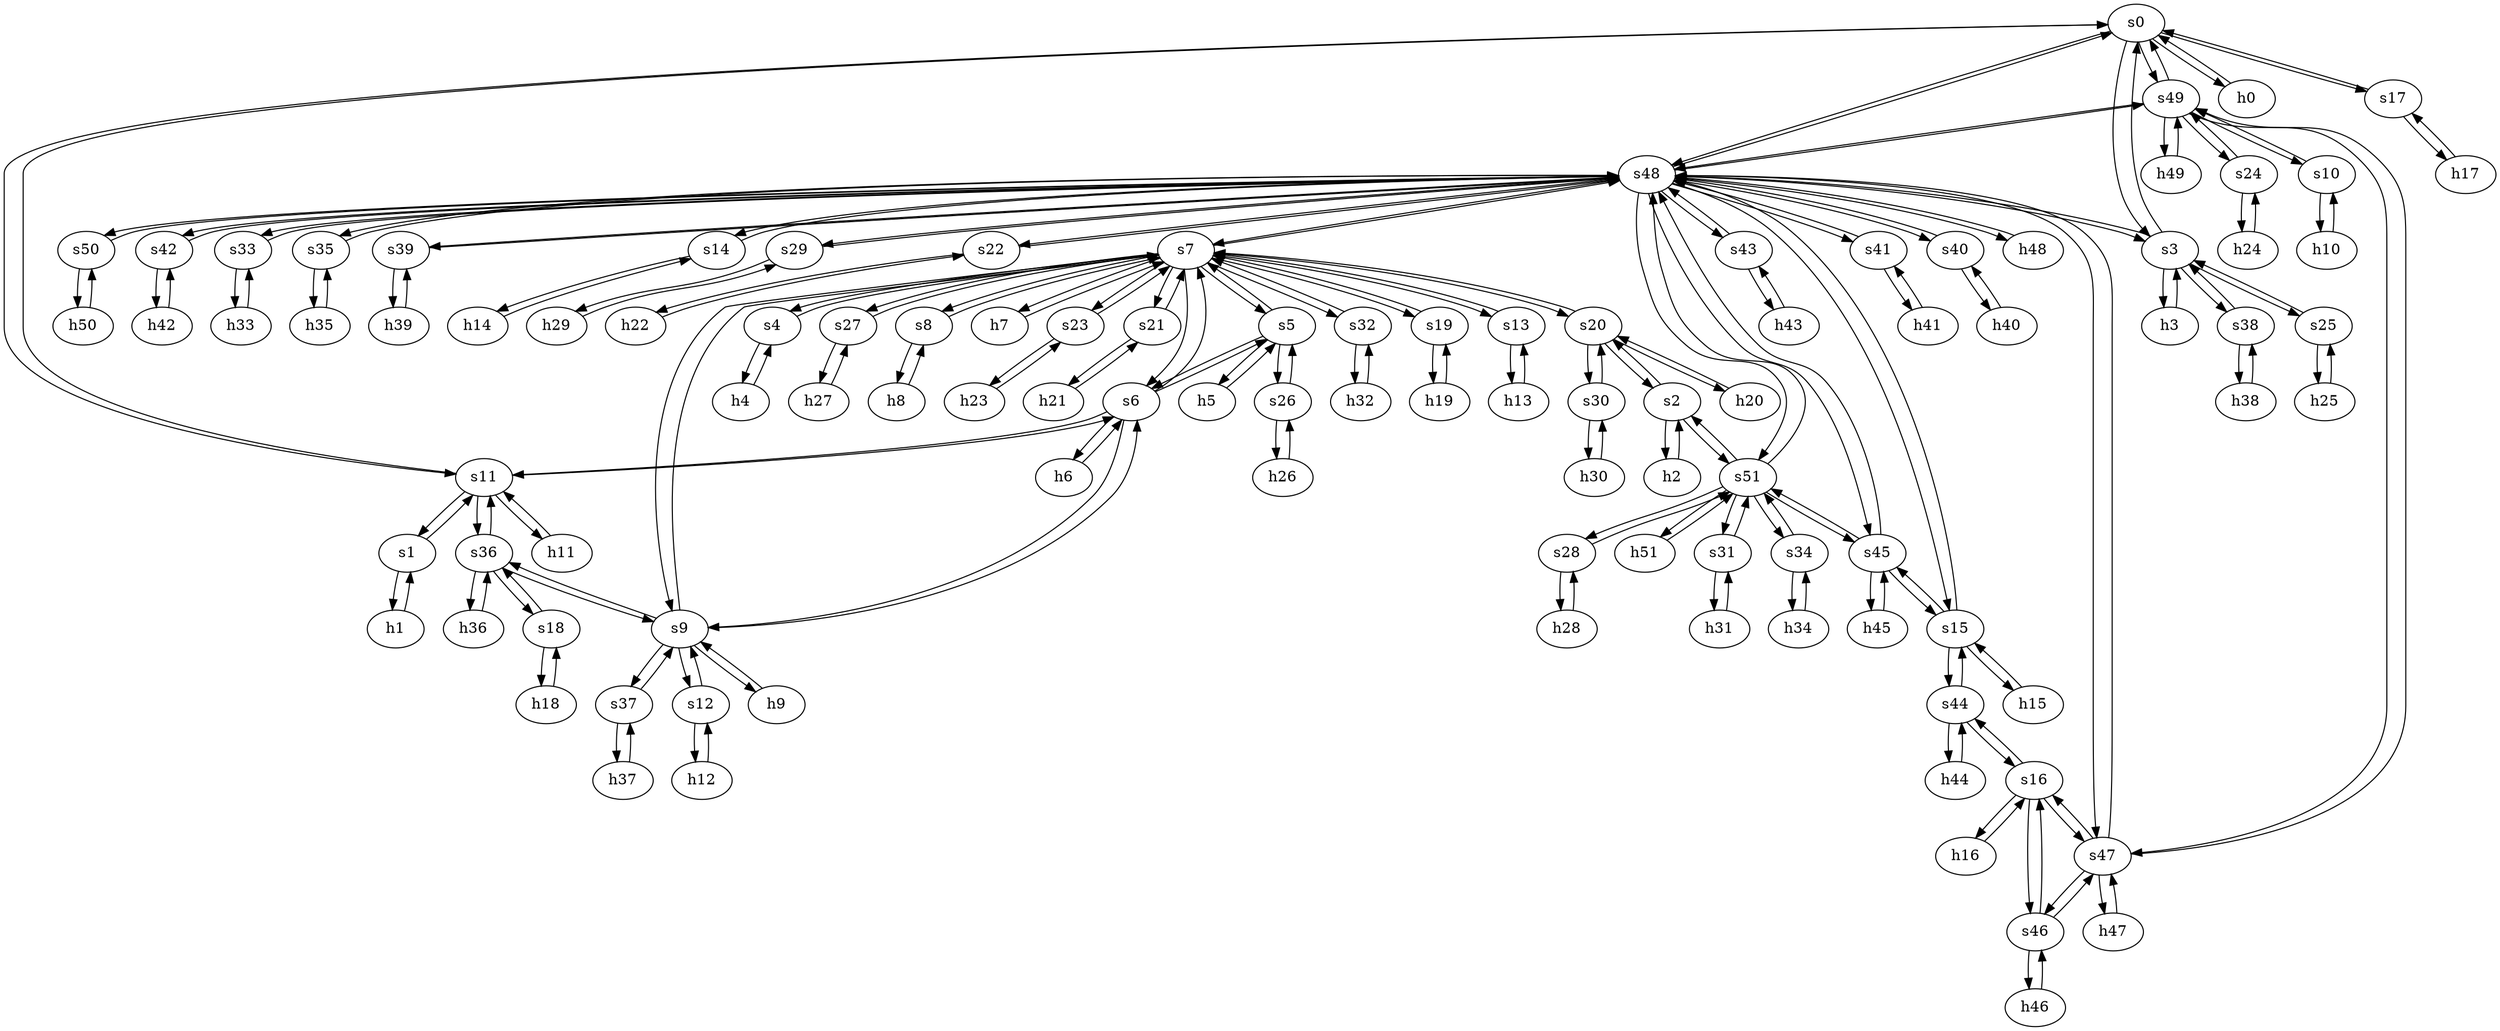 strict digraph CESNET {
	s0	 [id=0,
		type=switch];
	s49	 [id=49,
		type=switch];
	s0 -> s49	 [capacity="1Gbps",
		cost=1,
		dst_port=2,
		src_port=6];
	s48	 [id=48,
		type=switch];
	s0 -> s48	 [capacity="1Gbps",
		cost=1,
		dst_port=2,
		src_port=2];
	s11	 [id=11,
		type=switch];
	s0 -> s11	 [capacity="1Gbps",
		cost=1,
		dst_port=2,
		src_port=5];
	s3	 [id=3,
		type=switch];
	s0 -> s3	 [capacity="1Gbps",
		cost=1,
		dst_port=2,
		src_port=4];
	h0	 [ip="111.0.0.0",
		mac="00:00:00:00:0:0",
		type=host];
	s0 -> h0	 [capacity="1Gbps",
		cost=1,
		dst_port=1,
		src_port=1];
	s17	 [id=17,
		type=switch];
	s0 -> s17	 [capacity="1Gbps",
		cost=1,
		dst_port=2,
		src_port=3];
	s7	 [id=7,
		type=switch];
	s21	 [id=21,
		type=switch];
	s7 -> s21	 [capacity="1Gbps",
		cost=1,
		dst_port=2,
		src_port=12];
	s5	 [id=5,
		type=switch];
	s7 -> s5	 [capacity="1Gbps",
		cost=1,
		dst_port=4,
		src_port=3];
	s7 -> s48	 [capacity="1Gbps",
		cost=1,
		dst_port=4,
		src_port=9];
	s6	 [id=6,
		type=switch];
	s7 -> s6	 [capacity="1Gbps",
		cost=1,
		dst_port=5,
		src_port=4];
	s32	 [id=32,
		type=switch];
	s7 -> s32	 [capacity="1Gbps",
		cost=1,
		dst_port=2,
		src_port=5];
	s19	 [id=19,
		type=switch];
	s7 -> s19	 [capacity="1Gbps",
		cost=1,
		dst_port=2,
		src_port=10];
	s13	 [id=13,
		type=switch];
	s7 -> s13	 [capacity="1Gbps",
		cost=1,
		dst_port=2,
		src_port=8];
	s20	 [id=20,
		type=switch];
	s7 -> s20	 [capacity="1Gbps",
		cost=1,
		dst_port=3,
		src_port=11];
	s4	 [id=4,
		type=switch];
	s7 -> s4	 [capacity="1Gbps",
		cost=1,
		dst_port=2,
		src_port=2];
	s27	 [id=27,
		type=switch];
	s7 -> s27	 [capacity="1Gbps",
		cost=1,
		dst_port=2,
		src_port=14];
	s8	 [id=8,
		type=switch];
	s7 -> s8	 [capacity="1Gbps",
		cost=1,
		dst_port=2,
		src_port=6];
	h7	 [ip="111.0.7.7",
		mac="00:00:00:00:7:7",
		type=host];
	s7 -> h7	 [capacity="1Gbps",
		cost=1,
		dst_port=1,
		src_port=1];
	s9	 [id=9,
		type=switch];
	s7 -> s9	 [capacity="1Gbps",
		cost=1,
		dst_port=3,
		src_port=7];
	s23	 [id=23,
		type=switch];
	s7 -> s23	 [capacity="1Gbps",
		cost=1,
		dst_port=2,
		src_port=13];
	h20	 [ip="111.0.20.20",
		mac="00:00:00:00:20:20",
		type=host];
	h20 -> s20	 [capacity="1Gbps",
		cost=1,
		dst_port=1,
		src_port=1];
	h47	 [ip="111.0.47.47",
		mac="00:00:00:00:47:47",
		type=host];
	s47	 [id=47,
		type=switch];
	h47 -> s47	 [capacity="1Gbps",
		cost=1,
		dst_port=1,
		src_port=1];
	h46	 [ip="111.0.46.46",
		mac="00:00:00:00:46:46",
		type=host];
	s46	 [id=46,
		type=switch];
	h46 -> s46	 [capacity="1Gbps",
		cost=1,
		dst_port=1,
		src_port=1];
	h45	 [ip="111.0.45.45",
		mac="00:00:00:00:45:45",
		type=host];
	s45	 [id=45,
		type=switch];
	h45 -> s45	 [capacity="1Gbps",
		cost=1,
		dst_port=1,
		src_port=1];
	h44	 [ip="111.0.44.44",
		mac="00:00:00:00:44:44",
		type=host];
	s44	 [id=44,
		type=switch];
	h44 -> s44	 [capacity="1Gbps",
		cost=1,
		dst_port=1,
		src_port=1];
	h43	 [ip="111.0.43.43",
		mac="00:00:00:00:43:43",
		type=host];
	s43	 [id=43,
		type=switch];
	h43 -> s43	 [capacity="1Gbps",
		cost=1,
		dst_port=1,
		src_port=1];
	s5 -> s6	 [capacity="1Gbps",
		cost=1,
		dst_port=2,
		src_port=3];
	h5	 [ip="111.0.5.5",
		mac="00:00:00:00:5:5",
		type=host];
	s5 -> h5	 [capacity="1Gbps",
		cost=1,
		dst_port=1,
		src_port=1];
	s5 -> s7	 [capacity="1Gbps",
		cost=1,
		dst_port=3,
		src_port=4];
	s26	 [id=26,
		type=switch];
	s5 -> s26	 [capacity="1Gbps",
		cost=1,
		dst_port=2,
		src_port=2];
	h41	 [ip="111.0.41.41",
		mac="00:00:00:00:41:41",
		type=host];
	s41	 [id=41,
		type=switch];
	h41 -> s41	 [capacity="1Gbps",
		cost=1,
		dst_port=1,
		src_port=1];
	h40	 [ip="111.0.40.40",
		mac="00:00:00:00:40:40",
		type=host];
	s40	 [id=40,
		type=switch];
	h40 -> s40	 [capacity="1Gbps",
		cost=1,
		dst_port=1,
		src_port=1];
	h4	 [ip="111.0.4.4",
		mac="00:00:00:00:4:4",
		type=host];
	s4 -> h4	 [capacity="1Gbps",
		cost=1,
		dst_port=1,
		src_port=1];
	s4 -> s7	 [capacity="1Gbps",
		cost=1,
		dst_port=2,
		src_port=2];
	h49	 [ip="111.0.49.49",
		mac="00:00:00:00:49:49",
		type=host];
	h49 -> s49	 [capacity="1Gbps",
		cost=1,
		dst_port=1,
		src_port=1];
	h48	 [ip="111.0.48.48",
		mac="00:00:00:00:48:48",
		type=host];
	h48 -> s48	 [capacity="1Gbps",
		cost=1,
		dst_port=1,
		src_port=1];
	s51	 [id=51,
		type=switch];
	s51 -> s45	 [capacity="1Gbps",
		cost=1,
		dst_port=4,
		src_port=6];
	s51 -> s48	 [capacity="1Gbps",
		cost=1,
		dst_port=19,
		src_port=7];
	s34	 [id=34,
		type=switch];
	s51 -> s34	 [capacity="1Gbps",
		cost=1,
		dst_port=2,
		src_port=5];
	h51	 [ip="111.0.51.51",
		mac="00:00:00:00:51:51",
		type=host];
	s51 -> h51	 [capacity="1Gbps",
		cost=1,
		dst_port=1,
		src_port=1];
	s28	 [id=28,
		type=switch];
	s51 -> s28	 [capacity="1Gbps",
		cost=1,
		dst_port=2,
		src_port=3];
	s31	 [id=31,
		type=switch];
	s51 -> s31	 [capacity="1Gbps",
		cost=1,
		dst_port=2,
		src_port=4];
	s2	 [id=2,
		type=switch];
	s51 -> s2	 [capacity="1Gbps",
		cost=1,
		dst_port=2,
		src_port=2];
	s50	 [id=50,
		type=switch];
	s50 -> s48	 [capacity="1Gbps",
		cost=1,
		dst_port=20,
		src_port=2];
	h50	 [ip="111.0.50.50",
		mac="00:00:00:00:50:50",
		type=host];
	s50 -> h50	 [capacity="1Gbps",
		cost=1,
		dst_port=1,
		src_port=1];
	h50 -> s50	 [capacity="1Gbps",
		cost=1,
		dst_port=1,
		src_port=1];
	h51 -> s51	 [capacity="1Gbps",
		cost=1,
		dst_port=1,
		src_port=1];
	s16	 [id=16,
		type=switch];
	s44 -> s16	 [capacity="1Gbps",
		cost=1,
		dst_port=2,
		src_port=3];
	s15	 [id=15,
		type=switch];
	s44 -> s15	 [capacity="1Gbps",
		cost=1,
		dst_port=3,
		src_port=2];
	s44 -> h44	 [capacity="1Gbps",
		cost=1,
		dst_port=1,
		src_port=1];
	h24	 [ip="111.0.24.24",
		mac="00:00:00:00:24:24",
		type=host];
	s24	 [id=24,
		type=switch];
	h24 -> s24	 [capacity="1Gbps",
		cost=1,
		dst_port=1,
		src_port=1];
	s46 -> h46	 [capacity="1Gbps",
		cost=1,
		dst_port=1,
		src_port=1];
	s46 -> s16	 [capacity="1Gbps",
		cost=1,
		dst_port=3,
		src_port=2];
	s46 -> s47	 [capacity="1Gbps",
		cost=1,
		dst_port=3,
		src_port=3];
	s47 -> s49	 [capacity="1Gbps",
		cost=1,
		dst_port=5,
		src_port=5];
	s47 -> s46	 [capacity="1Gbps",
		cost=1,
		dst_port=3,
		src_port=3];
	s47 -> s16	 [capacity="1Gbps",
		cost=1,
		dst_port=4,
		src_port=2];
	s47 -> h47	 [capacity="1Gbps",
		cost=1,
		dst_port=1,
		src_port=1];
	s47 -> s48	 [capacity="1Gbps",
		cost=1,
		dst_port=17,
		src_port=4];
	s40 -> s48	 [capacity="1Gbps",
		cost=1,
		dst_port=12,
		src_port=2];
	s40 -> h40	 [capacity="1Gbps",
		cost=1,
		dst_port=1,
		src_port=1];
	s41 -> s48	 [capacity="1Gbps",
		cost=1,
		dst_port=13,
		src_port=2];
	s41 -> h41	 [capacity="1Gbps",
		cost=1,
		dst_port=1,
		src_port=1];
	s42	 [id=42,
		type=switch];
	s42 -> s48	 [capacity="1Gbps",
		cost=1,
		dst_port=14,
		src_port=2];
	h42	 [ip="111.0.42.42",
		mac="00:00:00:00:42:42",
		type=host];
	s42 -> h42	 [capacity="1Gbps",
		cost=1,
		dst_port=1,
		src_port=1];
	s43 -> h43	 [capacity="1Gbps",
		cost=1,
		dst_port=1,
		src_port=1];
	s43 -> s48	 [capacity="1Gbps",
		cost=1,
		dst_port=15,
		src_port=2];
	s48 -> s50	 [capacity="1Gbps",
		cost=1,
		dst_port=2,
		src_port=20];
	s48 -> s49	 [capacity="1Gbps",
		cost=1,
		dst_port=6,
		src_port=18];
	s33	 [id=33,
		type=switch];
	s48 -> s33	 [capacity="1Gbps",
		cost=1,
		dst_port=2,
		src_port=9];
	s48 -> s51	 [capacity="1Gbps",
		cost=1,
		dst_port=7,
		src_port=19];
	s48 -> s45	 [capacity="1Gbps",
		cost=1,
		dst_port=3,
		src_port=16];
	s48 -> s15	 [capacity="1Gbps",
		cost=1,
		dst_port=2,
		src_port=6];
	s48 -> s47	 [capacity="1Gbps",
		cost=1,
		dst_port=4,
		src_port=17];
	s48 -> s3	 [capacity="1Gbps",
		cost=1,
		dst_port=5,
		src_port=3];
	s48 -> s41	 [capacity="1Gbps",
		cost=1,
		dst_port=2,
		src_port=13];
	s35	 [id=35,
		type=switch];
	s48 -> s35	 [capacity="1Gbps",
		cost=1,
		dst_port=2,
		src_port=10];
	s39	 [id=39,
		type=switch];
	s48 -> s39	 [capacity="1Gbps",
		cost=1,
		dst_port=2,
		src_port=11];
	s48 -> s40	 [capacity="1Gbps",
		cost=1,
		dst_port=2,
		src_port=12];
	s14	 [id=14,
		type=switch];
	s48 -> s14	 [capacity="1Gbps",
		cost=1,
		dst_port=2,
		src_port=5];
	s48 -> s7	 [capacity="1Gbps",
		cost=1,
		dst_port=9,
		src_port=4];
	s48 -> s43	 [capacity="1Gbps",
		cost=1,
		dst_port=2,
		src_port=15];
	s29	 [id=29,
		type=switch];
	s48 -> s29	 [capacity="1Gbps",
		cost=1,
		dst_port=2,
		src_port=8];
	s22	 [id=22,
		type=switch];
	s48 -> s22	 [capacity="1Gbps",
		cost=1,
		dst_port=2,
		src_port=7];
	s48 -> h48	 [capacity="1Gbps",
		cost=1,
		dst_port=1,
		src_port=1];
	s48 -> s42	 [capacity="1Gbps",
		cost=1,
		dst_port=2,
		src_port=14];
	s48 -> s0	 [capacity="1Gbps",
		cost=1,
		dst_port=2,
		src_port=2];
	s49 -> s24	 [capacity="1Gbps",
		cost=1,
		dst_port=2,
		src_port=4];
	s10	 [id=10,
		type=switch];
	s49 -> s10	 [capacity="1Gbps",
		cost=1,
		dst_port=2,
		src_port=3];
	s49 -> s47	 [capacity="1Gbps",
		cost=1,
		dst_port=5,
		src_port=5];
	s49 -> s48	 [capacity="1Gbps",
		cost=1,
		dst_port=18,
		src_port=6];
	s49 -> h49	 [capacity="1Gbps",
		cost=1,
		dst_port=1,
		src_port=1];
	s49 -> s0	 [capacity="1Gbps",
		cost=1,
		dst_port=6,
		src_port=2];
	h42 -> s42	 [capacity="1Gbps",
		cost=1,
		dst_port=1,
		src_port=1];
	s45 -> s51	 [capacity="1Gbps",
		cost=1,
		dst_port=6,
		src_port=4];
	s45 -> s15	 [capacity="1Gbps",
		cost=1,
		dst_port=4,
		src_port=2];
	s45 -> s48	 [capacity="1Gbps",
		cost=1,
		dst_port=16,
		src_port=3];
	s45 -> h45	 [capacity="1Gbps",
		cost=1,
		dst_port=1,
		src_port=1];
	h19	 [ip="111.0.19.19",
		mac="00:00:00:00:19:19",
		type=host];
	s19 -> h19	 [capacity="1Gbps",
		cost=1,
		dst_port=1,
		src_port=1];
	s19 -> s7	 [capacity="1Gbps",
		cost=1,
		dst_port=10,
		src_port=2];
	s18	 [id=18,
		type=switch];
	s36	 [id=36,
		type=switch];
	s18 -> s36	 [capacity="1Gbps",
		cost=1,
		dst_port=4,
		src_port=2];
	h18	 [ip="111.0.18.18",
		mac="00:00:00:00:18:18",
		type=host];
	s18 -> h18	 [capacity="1Gbps",
		cost=1,
		dst_port=1,
		src_port=1];
	h13	 [ip="111.0.13.13",
		mac="00:00:00:00:13:13",
		type=host];
	s13 -> h13	 [capacity="1Gbps",
		cost=1,
		dst_port=1,
		src_port=1];
	s13 -> s7	 [capacity="1Gbps",
		cost=1,
		dst_port=8,
		src_port=2];
	s12	 [id=12,
		type=switch];
	h12	 [ip="111.0.12.12",
		mac="00:00:00:00:12:12",
		type=host];
	s12 -> h12	 [capacity="1Gbps",
		cost=1,
		dst_port=1,
		src_port=1];
	s12 -> s9	 [capacity="1Gbps",
		cost=1,
		dst_port=4,
		src_port=2];
	s11 -> s36	 [capacity="1Gbps",
		cost=1,
		dst_port=3,
		src_port=5];
	s11 -> s6	 [capacity="1Gbps",
		cost=1,
		dst_port=4,
		src_port=4];
	h11	 [ip="111.0.11.11",
		mac="00:00:00:00:11:11",
		type=host];
	s11 -> h11	 [capacity="1Gbps",
		cost=1,
		dst_port=1,
		src_port=1];
	s1	 [id=1,
		type=switch];
	s11 -> s1	 [capacity="1Gbps",
		cost=1,
		dst_port=2,
		src_port=3];
	s11 -> s0	 [capacity="1Gbps",
		cost=1,
		dst_port=5,
		src_port=2];
	s10 -> s49	 [capacity="1Gbps",
		cost=1,
		dst_port=3,
		src_port=2];
	h10	 [ip="111.0.10.10",
		mac="00:00:00:00:10:10",
		type=host];
	s10 -> h10	 [capacity="1Gbps",
		cost=1,
		dst_port=1,
		src_port=1];
	h17	 [ip="111.0.17.17",
		mac="00:00:00:00:17:17",
		type=host];
	s17 -> h17	 [capacity="1Gbps",
		cost=1,
		dst_port=1,
		src_port=1];
	s17 -> s0	 [capacity="1Gbps",
		cost=1,
		dst_port=3,
		src_port=2];
	s16 -> s46	 [capacity="1Gbps",
		cost=1,
		dst_port=2,
		src_port=3];
	s16 -> s47	 [capacity="1Gbps",
		cost=1,
		dst_port=2,
		src_port=4];
	s16 -> s44	 [capacity="1Gbps",
		cost=1,
		dst_port=3,
		src_port=2];
	h16	 [ip="111.0.16.16",
		mac="00:00:00:00:16:16",
		type=host];
	s16 -> h16	 [capacity="1Gbps",
		cost=1,
		dst_port=1,
		src_port=1];
	h15	 [ip="111.0.15.15",
		mac="00:00:00:00:15:15",
		type=host];
	s15 -> h15	 [capacity="1Gbps",
		cost=1,
		dst_port=1,
		src_port=1];
	s15 -> s45	 [capacity="1Gbps",
		cost=1,
		dst_port=2,
		src_port=4];
	s15 -> s48	 [capacity="1Gbps",
		cost=1,
		dst_port=6,
		src_port=2];
	s15 -> s44	 [capacity="1Gbps",
		cost=1,
		dst_port=2,
		src_port=3];
	h14	 [ip="111.0.14.14",
		mac="00:00:00:00:14:14",
		type=host];
	s14 -> h14	 [capacity="1Gbps",
		cost=1,
		dst_port=1,
		src_port=1];
	s14 -> s48	 [capacity="1Gbps",
		cost=1,
		dst_port=5,
		src_port=2];
	h8	 [ip="111.0.8.8",
		mac="00:00:00:00:8:8",
		type=host];
	h8 -> s8	 [capacity="1Gbps",
		cost=1,
		dst_port=1,
		src_port=1];
	h9	 [ip="111.0.9.9",
		mac="00:00:00:00:9:9",
		type=host];
	h9 -> s9	 [capacity="1Gbps",
		cost=1,
		dst_port=1,
		src_port=1];
	h2	 [ip="111.0.2.2",
		mac="00:00:00:00:2:2",
		type=host];
	h2 -> s2	 [capacity="1Gbps",
		cost=1,
		dst_port=1,
		src_port=1];
	h3	 [ip="111.0.3.3",
		mac="00:00:00:00:3:3",
		type=host];
	h3 -> s3	 [capacity="1Gbps",
		cost=1,
		dst_port=1,
		src_port=1];
	h0 -> s0	 [capacity="1Gbps",
		cost=1,
		dst_port=1,
		src_port=1];
	h1	 [ip="111.0.1.1",
		mac="00:00:00:00:1:1",
		type=host];
	h1 -> s1	 [capacity="1Gbps",
		cost=1,
		dst_port=1,
		src_port=1];
	h6	 [ip="111.0.6.6",
		mac="00:00:00:00:6:6",
		type=host];
	h6 -> s6	 [capacity="1Gbps",
		cost=1,
		dst_port=1,
		src_port=1];
	h7 -> s7	 [capacity="1Gbps",
		cost=1,
		dst_port=1,
		src_port=1];
	h4 -> s4	 [capacity="1Gbps",
		cost=1,
		dst_port=1,
		src_port=1];
	h5 -> s5	 [capacity="1Gbps",
		cost=1,
		dst_port=1,
		src_port=1];
	s39 -> s48	 [capacity="1Gbps",
		cost=1,
		dst_port=11,
		src_port=2];
	h39	 [ip="111.0.39.39",
		mac="00:00:00:00:39:39",
		type=host];
	s39 -> h39	 [capacity="1Gbps",
		cost=1,
		dst_port=1,
		src_port=1];
	s38	 [id=38,
		type=switch];
	h38	 [ip="111.0.38.38",
		mac="00:00:00:00:38:38",
		type=host];
	s38 -> h38	 [capacity="1Gbps",
		cost=1,
		dst_port=1,
		src_port=1];
	s38 -> s3	 [capacity="1Gbps",
		cost=1,
		dst_port=4,
		src_port=2];
	h35	 [ip="111.0.35.35",
		mac="00:00:00:00:35:35",
		type=host];
	s35 -> h35	 [capacity="1Gbps",
		cost=1,
		dst_port=1,
		src_port=1];
	s35 -> s48	 [capacity="1Gbps",
		cost=1,
		dst_port=10,
		src_port=2];
	s34 -> s51	 [capacity="1Gbps",
		cost=1,
		dst_port=5,
		src_port=2];
	h34	 [ip="111.0.34.34",
		mac="00:00:00:00:34:34",
		type=host];
	s34 -> h34	 [capacity="1Gbps",
		cost=1,
		dst_port=1,
		src_port=1];
	s37	 [id=37,
		type=switch];
	h37	 [ip="111.0.37.37",
		mac="00:00:00:00:37:37",
		type=host];
	s37 -> h37	 [capacity="1Gbps",
		cost=1,
		dst_port=1,
		src_port=1];
	s37 -> s9	 [capacity="1Gbps",
		cost=1,
		dst_port=6,
		src_port=2];
	s36 -> s18	 [capacity="1Gbps",
		cost=1,
		dst_port=2,
		src_port=4];
	s36 -> s11	 [capacity="1Gbps",
		cost=1,
		dst_port=5,
		src_port=3];
	h36	 [ip="111.0.36.36",
		mac="00:00:00:00:36:36",
		type=host];
	s36 -> h36	 [capacity="1Gbps",
		cost=1,
		dst_port=1,
		src_port=1];
	s36 -> s9	 [capacity="1Gbps",
		cost=1,
		dst_port=5,
		src_port=2];
	s31 -> s51	 [capacity="1Gbps",
		cost=1,
		dst_port=4,
		src_port=2];
	h31	 [ip="111.0.31.31",
		mac="00:00:00:00:31:31",
		type=host];
	s31 -> h31	 [capacity="1Gbps",
		cost=1,
		dst_port=1,
		src_port=1];
	s30	 [id=30,
		type=switch];
	s30 -> s20	 [capacity="1Gbps",
		cost=1,
		dst_port=4,
		src_port=2];
	h30	 [ip="111.0.30.30",
		mac="00:00:00:00:30:30",
		type=host];
	s30 -> h30	 [capacity="1Gbps",
		cost=1,
		dst_port=1,
		src_port=1];
	s33 -> s48	 [capacity="1Gbps",
		cost=1,
		dst_port=9,
		src_port=2];
	h33	 [ip="111.0.33.33",
		mac="00:00:00:00:33:33",
		type=host];
	s33 -> h33	 [capacity="1Gbps",
		cost=1,
		dst_port=1,
		src_port=1];
	s32 -> s7	 [capacity="1Gbps",
		cost=1,
		dst_port=5,
		src_port=2];
	h32	 [ip="111.0.32.32",
		mac="00:00:00:00:32:32",
		type=host];
	s32 -> h32	 [capacity="1Gbps",
		cost=1,
		dst_port=1,
		src_port=1];
	h18 -> s18	 [capacity="1Gbps",
		cost=1,
		dst_port=1,
		src_port=1];
	h19 -> s19	 [capacity="1Gbps",
		cost=1,
		dst_port=1,
		src_port=1];
	h10 -> s10	 [capacity="1Gbps",
		cost=1,
		dst_port=1,
		src_port=1];
	h11 -> s11	 [capacity="1Gbps",
		cost=1,
		dst_port=1,
		src_port=1];
	h12 -> s12	 [capacity="1Gbps",
		cost=1,
		dst_port=1,
		src_port=1];
	h13 -> s13	 [capacity="1Gbps",
		cost=1,
		dst_port=1,
		src_port=1];
	h14 -> s14	 [capacity="1Gbps",
		cost=1,
		dst_port=1,
		src_port=1];
	h15 -> s15	 [capacity="1Gbps",
		cost=1,
		dst_port=1,
		src_port=1];
	h16 -> s16	 [capacity="1Gbps",
		cost=1,
		dst_port=1,
		src_port=1];
	h17 -> s17	 [capacity="1Gbps",
		cost=1,
		dst_port=1,
		src_port=1];
	s9 -> s36	 [capacity="1Gbps",
		cost=1,
		dst_port=2,
		src_port=5];
	s9 -> s12	 [capacity="1Gbps",
		cost=1,
		dst_port=2,
		src_port=4];
	s9 -> s6	 [capacity="1Gbps",
		cost=1,
		dst_port=3,
		src_port=2];
	s9 -> s37	 [capacity="1Gbps",
		cost=1,
		dst_port=2,
		src_port=6];
	s9 -> h9	 [capacity="1Gbps",
		cost=1,
		dst_port=1,
		src_port=1];
	s9 -> s7	 [capacity="1Gbps",
		cost=1,
		dst_port=7,
		src_port=3];
	s8 -> h8	 [capacity="1Gbps",
		cost=1,
		dst_port=1,
		src_port=1];
	s8 -> s7	 [capacity="1Gbps",
		cost=1,
		dst_port=6,
		src_port=2];
	h29	 [ip="111.0.29.29",
		mac="00:00:00:00:29:29",
		type=host];
	h29 -> s29	 [capacity="1Gbps",
		cost=1,
		dst_port=1,
		src_port=1];
	h28	 [ip="111.0.28.28",
		mac="00:00:00:00:28:28",
		type=host];
	h28 -> s28	 [capacity="1Gbps",
		cost=1,
		dst_port=1,
		src_port=1];
	s23 -> s7	 [capacity="1Gbps",
		cost=1,
		dst_port=13,
		src_port=2];
	h23	 [ip="111.0.23.23",
		mac="00:00:00:00:23:23",
		type=host];
	s23 -> h23	 [capacity="1Gbps",
		cost=1,
		dst_port=1,
		src_port=1];
	s25	 [id=25,
		type=switch];
	s3 -> s25	 [capacity="1Gbps",
		cost=1,
		dst_port=2,
		src_port=3];
	s3 -> s48	 [capacity="1Gbps",
		cost=1,
		dst_port=3,
		src_port=5];
	s3 -> s38	 [capacity="1Gbps",
		cost=1,
		dst_port=2,
		src_port=4];
	s3 -> s0	 [capacity="1Gbps",
		cost=1,
		dst_port=4,
		src_port=2];
	s3 -> h3	 [capacity="1Gbps",
		cost=1,
		dst_port=1,
		src_port=1];
	s2 -> s51	 [capacity="1Gbps",
		cost=1,
		dst_port=2,
		src_port=2];
	s2 -> s20	 [capacity="1Gbps",
		cost=1,
		dst_port=2,
		src_port=3];
	s2 -> h2	 [capacity="1Gbps",
		cost=1,
		dst_port=1,
		src_port=1];
	s1 -> s11	 [capacity="1Gbps",
		cost=1,
		dst_port=3,
		src_port=2];
	s1 -> h1	 [capacity="1Gbps",
		cost=1,
		dst_port=1,
		src_port=1];
	h26	 [ip="111.0.26.26",
		mac="00:00:00:00:26:26",
		type=host];
	h26 -> s26	 [capacity="1Gbps",
		cost=1,
		dst_port=1,
		src_port=1];
	h21	 [ip="111.0.21.21",
		mac="00:00:00:00:21:21",
		type=host];
	h21 -> s21	 [capacity="1Gbps",
		cost=1,
		dst_port=1,
		src_port=1];
	s6 -> s5	 [capacity="1Gbps",
		cost=1,
		dst_port=3,
		src_port=2];
	s6 -> s11	 [capacity="1Gbps",
		cost=1,
		dst_port=4,
		src_port=4];
	s6 -> s7	 [capacity="1Gbps",
		cost=1,
		dst_port=4,
		src_port=5];
	s6 -> h6	 [capacity="1Gbps",
		cost=1,
		dst_port=1,
		src_port=1];
	s6 -> s9	 [capacity="1Gbps",
		cost=1,
		dst_port=2,
		src_port=3];
	h23 -> s23	 [capacity="1Gbps",
		cost=1,
		dst_port=1,
		src_port=1];
	h22	 [ip="111.0.22.22",
		mac="00:00:00:00:22:22",
		type=host];
	h22 -> s22	 [capacity="1Gbps",
		cost=1,
		dst_port=1,
		src_port=1];
	h32 -> s32	 [capacity="1Gbps",
		cost=1,
		dst_port=1,
		src_port=1];
	h33 -> s33	 [capacity="1Gbps",
		cost=1,
		dst_port=1,
		src_port=1];
	h30 -> s30	 [capacity="1Gbps",
		cost=1,
		dst_port=1,
		src_port=1];
	h31 -> s31	 [capacity="1Gbps",
		cost=1,
		dst_port=1,
		src_port=1];
	h36 -> s36	 [capacity="1Gbps",
		cost=1,
		dst_port=1,
		src_port=1];
	h37 -> s37	 [capacity="1Gbps",
		cost=1,
		dst_port=1,
		src_port=1];
	h34 -> s34	 [capacity="1Gbps",
		cost=1,
		dst_port=1,
		src_port=1];
	h35 -> s35	 [capacity="1Gbps",
		cost=1,
		dst_port=1,
		src_port=1];
	h38 -> s38	 [capacity="1Gbps",
		cost=1,
		dst_port=1,
		src_port=1];
	h39 -> s39	 [capacity="1Gbps",
		cost=1,
		dst_port=1,
		src_port=1];
	s22 -> s48	 [capacity="1Gbps",
		cost=1,
		dst_port=7,
		src_port=2];
	s22 -> h22	 [capacity="1Gbps",
		cost=1,
		dst_port=1,
		src_port=1];
	h25	 [ip="111.0.25.25",
		mac="00:00:00:00:25:25",
		type=host];
	h25 -> s25	 [capacity="1Gbps",
		cost=1,
		dst_port=1,
		src_port=1];
	s20 -> s30	 [capacity="1Gbps",
		cost=1,
		dst_port=2,
		src_port=4];
	s20 -> s7	 [capacity="1Gbps",
		cost=1,
		dst_port=11,
		src_port=3];
	s20 -> h20	 [capacity="1Gbps",
		cost=1,
		dst_port=1,
		src_port=1];
	s20 -> s2	 [capacity="1Gbps",
		cost=1,
		dst_port=3,
		src_port=2];
	s21 -> h21	 [capacity="1Gbps",
		cost=1,
		dst_port=1,
		src_port=1];
	s21 -> s7	 [capacity="1Gbps",
		cost=1,
		dst_port=12,
		src_port=2];
	s26 -> s5	 [capacity="1Gbps",
		cost=1,
		dst_port=2,
		src_port=2];
	s26 -> h26	 [capacity="1Gbps",
		cost=1,
		dst_port=1,
		src_port=1];
	h27	 [ip="111.0.27.27",
		mac="00:00:00:00:27:27",
		type=host];
	s27 -> h27	 [capacity="1Gbps",
		cost=1,
		dst_port=1,
		src_port=1];
	s27 -> s7	 [capacity="1Gbps",
		cost=1,
		dst_port=14,
		src_port=2];
	s24 -> s49	 [capacity="1Gbps",
		cost=1,
		dst_port=4,
		src_port=2];
	s24 -> h24	 [capacity="1Gbps",
		cost=1,
		dst_port=1,
		src_port=1];
	s25 -> h25	 [capacity="1Gbps",
		cost=1,
		dst_port=1,
		src_port=1];
	s25 -> s3	 [capacity="1Gbps",
		cost=1,
		dst_port=3,
		src_port=2];
	s28 -> s51	 [capacity="1Gbps",
		cost=1,
		dst_port=3,
		src_port=2];
	s28 -> h28	 [capacity="1Gbps",
		cost=1,
		dst_port=1,
		src_port=1];
	s29 -> s48	 [capacity="1Gbps",
		cost=1,
		dst_port=8,
		src_port=2];
	s29 -> h29	 [capacity="1Gbps",
		cost=1,
		dst_port=1,
		src_port=1];
	h27 -> s27	 [capacity="1Gbps",
		cost=1,
		dst_port=1,
		src_port=1];
}
